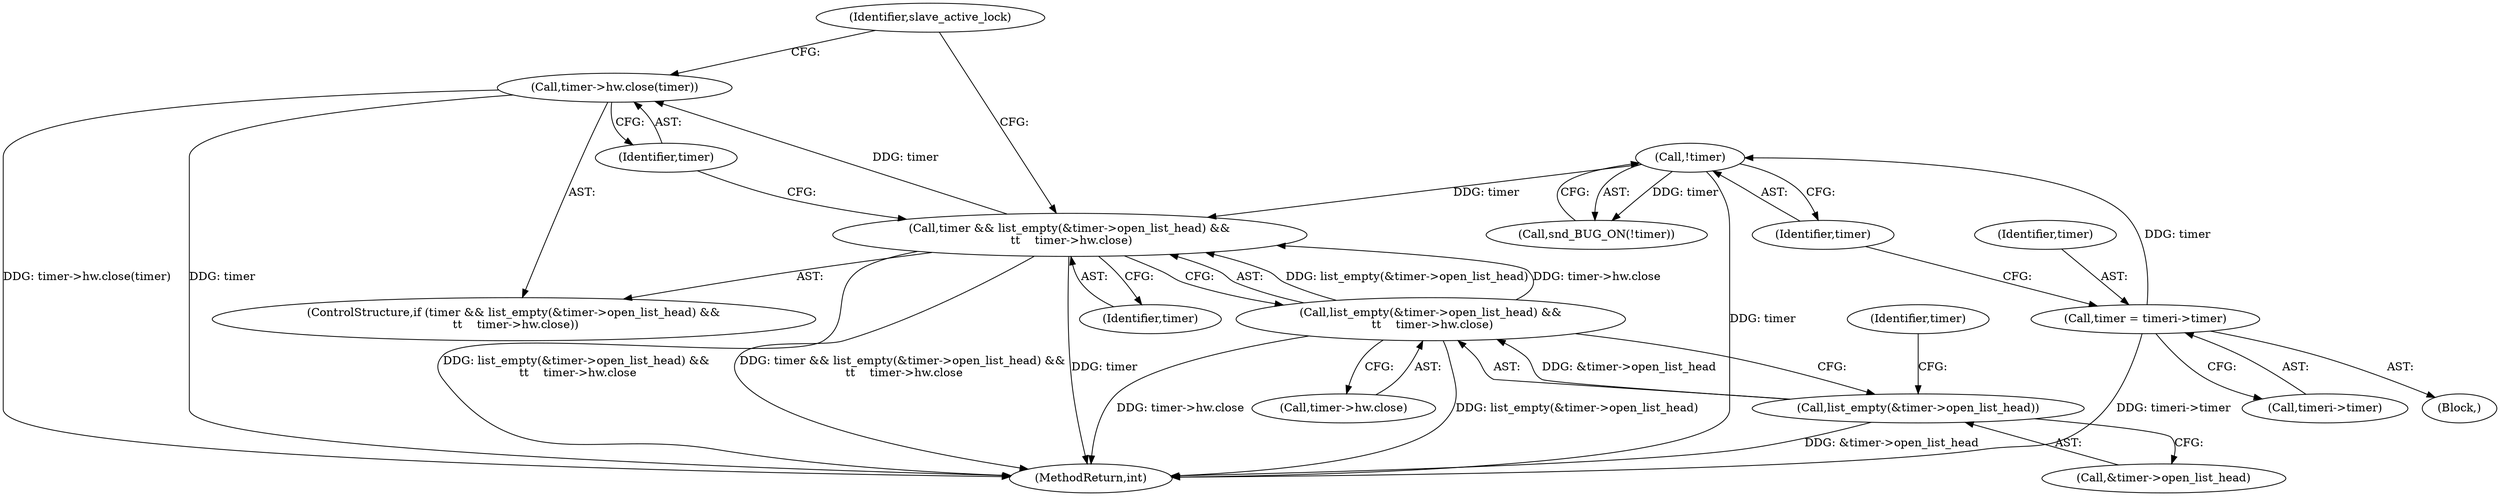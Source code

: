 digraph "0_linux_b5a663aa426f4884c71cd8580adae73f33570f0d_1@API" {
"1000224" [label="(Call,timer->hw.close(timer))"];
"1000211" [label="(Call,timer && list_empty(&timer->open_list_head) &&\n \t\t    timer->hw.close)"];
"1000170" [label="(Call,!timer)"];
"1000163" [label="(Call,timer = timeri->timer)"];
"1000213" [label="(Call,list_empty(&timer->open_list_head) &&\n \t\t    timer->hw.close)"];
"1000214" [label="(Call,list_empty(&timer->open_list_head))"];
"1000169" [label="(Call,snd_BUG_ON(!timer))"];
"1000294" [label="(MethodReturn,int)"];
"1000213" [label="(Call,list_empty(&timer->open_list_head) &&\n \t\t    timer->hw.close)"];
"1000219" [label="(Call,timer->hw.close)"];
"1000211" [label="(Call,timer && list_empty(&timer->open_list_head) &&\n \t\t    timer->hw.close)"];
"1000224" [label="(Call,timer->hw.close(timer))"];
"1000228" [label="(Identifier,slave_active_lock)"];
"1000221" [label="(Identifier,timer)"];
"1000170" [label="(Call,!timer)"];
"1000171" [label="(Identifier,timer)"];
"1000210" [label="(ControlStructure,if (timer && list_empty(&timer->open_list_head) &&\n \t\t    timer->hw.close))"];
"1000225" [label="(Identifier,timer)"];
"1000164" [label="(Identifier,timer)"];
"1000214" [label="(Call,list_empty(&timer->open_list_head))"];
"1000215" [label="(Call,&timer->open_list_head)"];
"1000212" [label="(Identifier,timer)"];
"1000163" [label="(Call,timer = timeri->timer)"];
"1000162" [label="(Block,)"];
"1000165" [label="(Call,timeri->timer)"];
"1000224" -> "1000210"  [label="AST: "];
"1000224" -> "1000225"  [label="CFG: "];
"1000225" -> "1000224"  [label="AST: "];
"1000228" -> "1000224"  [label="CFG: "];
"1000224" -> "1000294"  [label="DDG: timer"];
"1000224" -> "1000294"  [label="DDG: timer->hw.close(timer)"];
"1000211" -> "1000224"  [label="DDG: timer"];
"1000211" -> "1000210"  [label="AST: "];
"1000211" -> "1000212"  [label="CFG: "];
"1000211" -> "1000213"  [label="CFG: "];
"1000212" -> "1000211"  [label="AST: "];
"1000213" -> "1000211"  [label="AST: "];
"1000225" -> "1000211"  [label="CFG: "];
"1000228" -> "1000211"  [label="CFG: "];
"1000211" -> "1000294"  [label="DDG: timer"];
"1000211" -> "1000294"  [label="DDG: list_empty(&timer->open_list_head) &&\n \t\t    timer->hw.close"];
"1000211" -> "1000294"  [label="DDG: timer && list_empty(&timer->open_list_head) &&\n \t\t    timer->hw.close"];
"1000170" -> "1000211"  [label="DDG: timer"];
"1000213" -> "1000211"  [label="DDG: list_empty(&timer->open_list_head)"];
"1000213" -> "1000211"  [label="DDG: timer->hw.close"];
"1000170" -> "1000169"  [label="AST: "];
"1000170" -> "1000171"  [label="CFG: "];
"1000171" -> "1000170"  [label="AST: "];
"1000169" -> "1000170"  [label="CFG: "];
"1000170" -> "1000294"  [label="DDG: timer"];
"1000170" -> "1000169"  [label="DDG: timer"];
"1000163" -> "1000170"  [label="DDG: timer"];
"1000163" -> "1000162"  [label="AST: "];
"1000163" -> "1000165"  [label="CFG: "];
"1000164" -> "1000163"  [label="AST: "];
"1000165" -> "1000163"  [label="AST: "];
"1000171" -> "1000163"  [label="CFG: "];
"1000163" -> "1000294"  [label="DDG: timeri->timer"];
"1000213" -> "1000214"  [label="CFG: "];
"1000213" -> "1000219"  [label="CFG: "];
"1000214" -> "1000213"  [label="AST: "];
"1000219" -> "1000213"  [label="AST: "];
"1000213" -> "1000294"  [label="DDG: timer->hw.close"];
"1000213" -> "1000294"  [label="DDG: list_empty(&timer->open_list_head)"];
"1000214" -> "1000213"  [label="DDG: &timer->open_list_head"];
"1000214" -> "1000215"  [label="CFG: "];
"1000215" -> "1000214"  [label="AST: "];
"1000221" -> "1000214"  [label="CFG: "];
"1000214" -> "1000294"  [label="DDG: &timer->open_list_head"];
}
